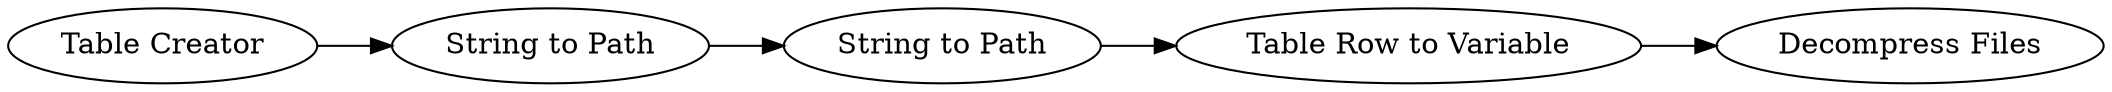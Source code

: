 digraph {
	24 -> 22
	22 -> 20
	23 -> 24
	21 -> 23
	24 [label="String to Path"]
	20 [label="Decompress Files"]
	22 [label="Table Row to Variable"]
	23 [label="String to Path"]
	21 [label="Table Creator"]
	rankdir=LR
}
